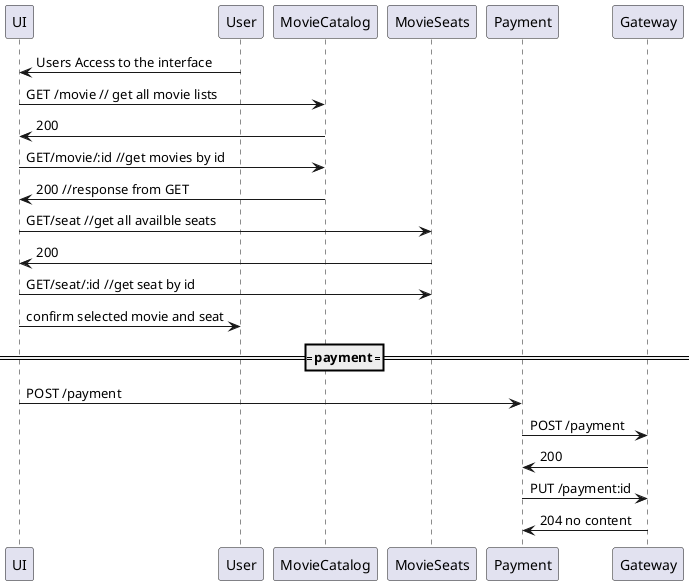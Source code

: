 @startuml
participant UI
participant User
participant MovieCatalog
participant MovieSeats
participant Payment 
participant Gateway

User -> UI : Users Access to the interface
UI -> MovieCatalog : GET /movie // get all movie lists
MovieCatalog -> UI : 200
UI -> MovieCatalog : GET/movie/:id //get movies by id
MovieCatalog -> UI : 200 //response from GET
UI -> MovieSeats : GET/seat //get all availble seats
MovieSeats -> UI : 200
UI -> MovieSeats : GET/seat/:id //get seat by id
UI -> User : confirm selected movie and seat

==== payment ====
UI -> Payment : POST /payment
Payment -> Gateway : POST /payment
Gateway -> Payment : 200
Payment -> Gateway : PUT /payment:id
Gateway -> Payment : 204 no content
@enduml